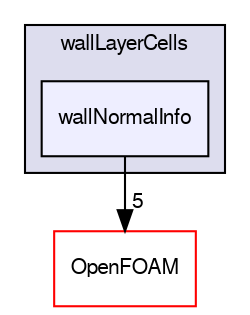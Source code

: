 digraph "src/dynamicMesh/meshCut/wallLayerCells/wallNormalInfo" {
  bgcolor=transparent;
  compound=true
  node [ fontsize="10", fontname="FreeSans"];
  edge [ labelfontsize="10", labelfontname="FreeSans"];
  subgraph clusterdir_927e9fe39fe22925de3517eb03d2d74d {
    graph [ bgcolor="#ddddee", pencolor="black", label="wallLayerCells" fontname="FreeSans", fontsize="10", URL="dir_927e9fe39fe22925de3517eb03d2d74d.html"]
  dir_0e62c16a429ac0b8033100f9323bc22d [shape=box, label="wallNormalInfo", style="filled", fillcolor="#eeeeff", pencolor="black", URL="dir_0e62c16a429ac0b8033100f9323bc22d.html"];
  }
  dir_c5473ff19b20e6ec4dfe5c310b3778a8 [shape=box label="OpenFOAM" color="red" URL="dir_c5473ff19b20e6ec4dfe5c310b3778a8.html"];
  dir_0e62c16a429ac0b8033100f9323bc22d->dir_c5473ff19b20e6ec4dfe5c310b3778a8 [headlabel="5", labeldistance=1.5 headhref="dir_000683_001732.html"];
}

